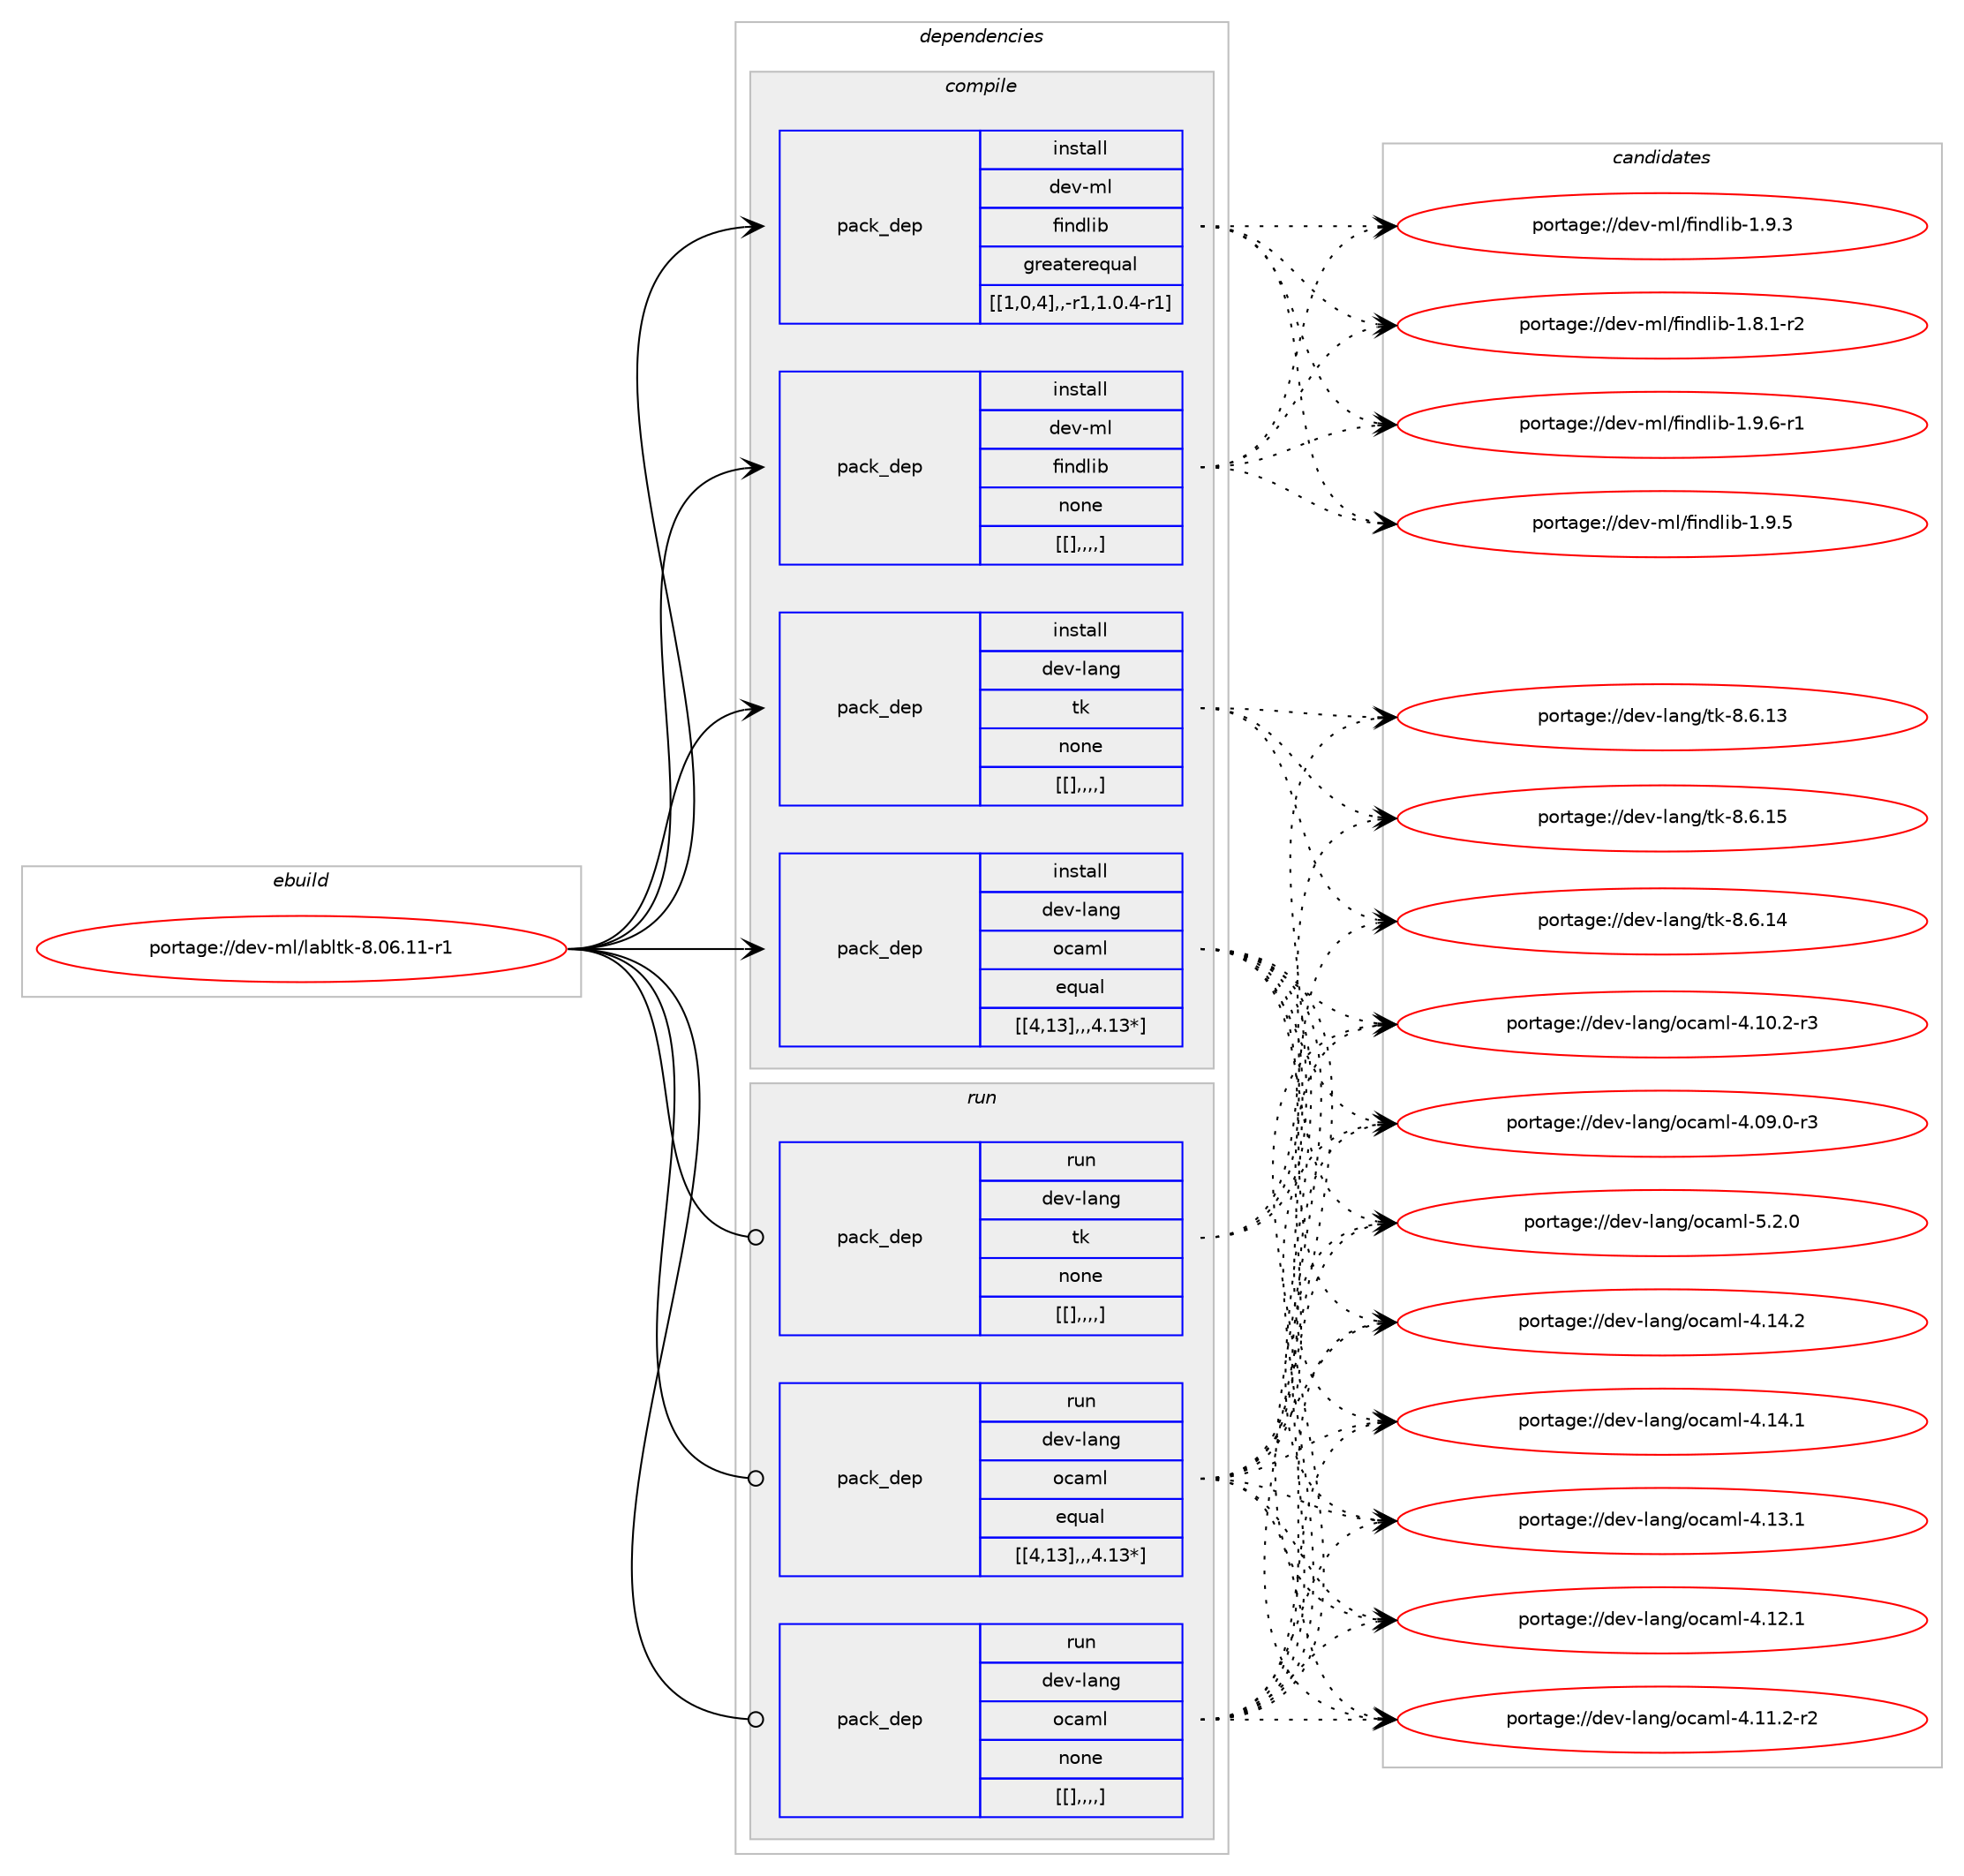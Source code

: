 digraph prolog {

# *************
# Graph options
# *************

newrank=true;
concentrate=true;
compound=true;
graph [rankdir=LR,fontname=Helvetica,fontsize=10,ranksep=1.5];#, ranksep=2.5, nodesep=0.2];
edge  [arrowhead=vee];
node  [fontname=Helvetica,fontsize=10];

# **********
# The ebuild
# **********

subgraph cluster_leftcol {
color=gray;
label=<<i>ebuild</i>>;
id [label="portage://dev-ml/labltk-8.06.11-r1", color=red, width=4, href="../dev-ml/labltk-8.06.11-r1.svg"];
}

# ****************
# The dependencies
# ****************

subgraph cluster_midcol {
color=gray;
label=<<i>dependencies</i>>;
subgraph cluster_compile {
fillcolor="#eeeeee";
style=filled;
label=<<i>compile</i>>;
subgraph pack91035 {
dependency123467 [label=<<TABLE BORDER="0" CELLBORDER="1" CELLSPACING="0" CELLPADDING="4" WIDTH="220"><TR><TD ROWSPAN="6" CELLPADDING="30">pack_dep</TD></TR><TR><TD WIDTH="110">install</TD></TR><TR><TD>dev-lang</TD></TR><TR><TD>ocaml</TD></TR><TR><TD>equal</TD></TR><TR><TD>[[4,13],,,4.13*]</TD></TR></TABLE>>, shape=none, color=blue];
}
id:e -> dependency123467:w [weight=20,style="solid",arrowhead="vee"];
subgraph pack91049 {
dependency123469 [label=<<TABLE BORDER="0" CELLBORDER="1" CELLSPACING="0" CELLPADDING="4" WIDTH="220"><TR><TD ROWSPAN="6" CELLPADDING="30">pack_dep</TD></TR><TR><TD WIDTH="110">install</TD></TR><TR><TD>dev-lang</TD></TR><TR><TD>tk</TD></TR><TR><TD>none</TD></TR><TR><TD>[[],,,,]</TD></TR></TABLE>>, shape=none, color=blue];
}
id:e -> dependency123469:w [weight=20,style="solid",arrowhead="vee"];
subgraph pack91052 {
dependency123472 [label=<<TABLE BORDER="0" CELLBORDER="1" CELLSPACING="0" CELLPADDING="4" WIDTH="220"><TR><TD ROWSPAN="6" CELLPADDING="30">pack_dep</TD></TR><TR><TD WIDTH="110">install</TD></TR><TR><TD>dev-ml</TD></TR><TR><TD>findlib</TD></TR><TR><TD>greaterequal</TD></TR><TR><TD>[[1,0,4],,-r1,1.0.4-r1]</TD></TR></TABLE>>, shape=none, color=blue];
}
id:e -> dependency123472:w [weight=20,style="solid",arrowhead="vee"];
subgraph pack91070 {
dependency123500 [label=<<TABLE BORDER="0" CELLBORDER="1" CELLSPACING="0" CELLPADDING="4" WIDTH="220"><TR><TD ROWSPAN="6" CELLPADDING="30">pack_dep</TD></TR><TR><TD WIDTH="110">install</TD></TR><TR><TD>dev-ml</TD></TR><TR><TD>findlib</TD></TR><TR><TD>none</TD></TR><TR><TD>[[],,,,]</TD></TR></TABLE>>, shape=none, color=blue];
}
id:e -> dependency123500:w [weight=20,style="solid",arrowhead="vee"];
}
subgraph cluster_compileandrun {
fillcolor="#eeeeee";
style=filled;
label=<<i>compile and run</i>>;
}
subgraph cluster_run {
fillcolor="#eeeeee";
style=filled;
label=<<i>run</i>>;
subgraph pack91113 {
dependency123558 [label=<<TABLE BORDER="0" CELLBORDER="1" CELLSPACING="0" CELLPADDING="4" WIDTH="220"><TR><TD ROWSPAN="6" CELLPADDING="30">pack_dep</TD></TR><TR><TD WIDTH="110">run</TD></TR><TR><TD>dev-lang</TD></TR><TR><TD>ocaml</TD></TR><TR><TD>equal</TD></TR><TR><TD>[[4,13],,,4.13*]</TD></TR></TABLE>>, shape=none, color=blue];
}
id:e -> dependency123558:w [weight=20,style="solid",arrowhead="odot"];
subgraph pack91141 {
dependency123578 [label=<<TABLE BORDER="0" CELLBORDER="1" CELLSPACING="0" CELLPADDING="4" WIDTH="220"><TR><TD ROWSPAN="6" CELLPADDING="30">pack_dep</TD></TR><TR><TD WIDTH="110">run</TD></TR><TR><TD>dev-lang</TD></TR><TR><TD>ocaml</TD></TR><TR><TD>none</TD></TR><TR><TD>[[],,,,]</TD></TR></TABLE>>, shape=none, color=blue];
}
id:e -> dependency123578:w [weight=20,style="solid",arrowhead="odot"];
subgraph pack91176 {
dependency123621 [label=<<TABLE BORDER="0" CELLBORDER="1" CELLSPACING="0" CELLPADDING="4" WIDTH="220"><TR><TD ROWSPAN="6" CELLPADDING="30">pack_dep</TD></TR><TR><TD WIDTH="110">run</TD></TR><TR><TD>dev-lang</TD></TR><TR><TD>tk</TD></TR><TR><TD>none</TD></TR><TR><TD>[[],,,,]</TD></TR></TABLE>>, shape=none, color=blue];
}
id:e -> dependency123621:w [weight=20,style="solid",arrowhead="odot"];
}
}

# **************
# The candidates
# **************

subgraph cluster_choices {
rank=same;
color=gray;
label=<<i>candidates</i>>;

subgraph choice90500 {
color=black;
nodesep=1;
choice1001011184510897110103471119997109108455346504648 [label="portage://dev-lang/ocaml-5.2.0", color=red, width=4,href="../dev-lang/ocaml-5.2.0.svg"];
choice100101118451089711010347111999710910845524649524650 [label="portage://dev-lang/ocaml-4.14.2", color=red, width=4,href="../dev-lang/ocaml-4.14.2.svg"];
choice100101118451089711010347111999710910845524649524649 [label="portage://dev-lang/ocaml-4.14.1", color=red, width=4,href="../dev-lang/ocaml-4.14.1.svg"];
choice100101118451089711010347111999710910845524649514649 [label="portage://dev-lang/ocaml-4.13.1", color=red, width=4,href="../dev-lang/ocaml-4.13.1.svg"];
choice100101118451089711010347111999710910845524649504649 [label="portage://dev-lang/ocaml-4.12.1", color=red, width=4,href="../dev-lang/ocaml-4.12.1.svg"];
choice1001011184510897110103471119997109108455246494946504511450 [label="portage://dev-lang/ocaml-4.11.2-r2", color=red, width=4,href="../dev-lang/ocaml-4.11.2-r2.svg"];
choice1001011184510897110103471119997109108455246494846504511451 [label="portage://dev-lang/ocaml-4.10.2-r3", color=red, width=4,href="../dev-lang/ocaml-4.10.2-r3.svg"];
choice1001011184510897110103471119997109108455246485746484511451 [label="portage://dev-lang/ocaml-4.09.0-r3", color=red, width=4,href="../dev-lang/ocaml-4.09.0-r3.svg"];
dependency123467:e -> choice1001011184510897110103471119997109108455346504648:w [style=dotted,weight="100"];
dependency123467:e -> choice100101118451089711010347111999710910845524649524650:w [style=dotted,weight="100"];
dependency123467:e -> choice100101118451089711010347111999710910845524649524649:w [style=dotted,weight="100"];
dependency123467:e -> choice100101118451089711010347111999710910845524649514649:w [style=dotted,weight="100"];
dependency123467:e -> choice100101118451089711010347111999710910845524649504649:w [style=dotted,weight="100"];
dependency123467:e -> choice1001011184510897110103471119997109108455246494946504511450:w [style=dotted,weight="100"];
dependency123467:e -> choice1001011184510897110103471119997109108455246494846504511451:w [style=dotted,weight="100"];
dependency123467:e -> choice1001011184510897110103471119997109108455246485746484511451:w [style=dotted,weight="100"];
}
subgraph choice90524 {
color=black;
nodesep=1;
choice10010111845108971101034711610745564654464953 [label="portage://dev-lang/tk-8.6.15", color=red, width=4,href="../dev-lang/tk-8.6.15.svg"];
choice10010111845108971101034711610745564654464952 [label="portage://dev-lang/tk-8.6.14", color=red, width=4,href="../dev-lang/tk-8.6.14.svg"];
choice10010111845108971101034711610745564654464951 [label="portage://dev-lang/tk-8.6.13", color=red, width=4,href="../dev-lang/tk-8.6.13.svg"];
dependency123469:e -> choice10010111845108971101034711610745564654464953:w [style=dotted,weight="100"];
dependency123469:e -> choice10010111845108971101034711610745564654464952:w [style=dotted,weight="100"];
dependency123469:e -> choice10010111845108971101034711610745564654464951:w [style=dotted,weight="100"];
}
subgraph choice90526 {
color=black;
nodesep=1;
choice1001011184510910847102105110100108105984549465746544511449 [label="portage://dev-ml/findlib-1.9.6-r1", color=red, width=4,href="../dev-ml/findlib-1.9.6-r1.svg"];
choice100101118451091084710210511010010810598454946574653 [label="portage://dev-ml/findlib-1.9.5", color=red, width=4,href="../dev-ml/findlib-1.9.5.svg"];
choice100101118451091084710210511010010810598454946574651 [label="portage://dev-ml/findlib-1.9.3", color=red, width=4,href="../dev-ml/findlib-1.9.3.svg"];
choice1001011184510910847102105110100108105984549465646494511450 [label="portage://dev-ml/findlib-1.8.1-r2", color=red, width=4,href="../dev-ml/findlib-1.8.1-r2.svg"];
dependency123472:e -> choice1001011184510910847102105110100108105984549465746544511449:w [style=dotted,weight="100"];
dependency123472:e -> choice100101118451091084710210511010010810598454946574653:w [style=dotted,weight="100"];
dependency123472:e -> choice100101118451091084710210511010010810598454946574651:w [style=dotted,weight="100"];
dependency123472:e -> choice1001011184510910847102105110100108105984549465646494511450:w [style=dotted,weight="100"];
}
subgraph choice90542 {
color=black;
nodesep=1;
choice1001011184510910847102105110100108105984549465746544511449 [label="portage://dev-ml/findlib-1.9.6-r1", color=red, width=4,href="../dev-ml/findlib-1.9.6-r1.svg"];
choice100101118451091084710210511010010810598454946574653 [label="portage://dev-ml/findlib-1.9.5", color=red, width=4,href="../dev-ml/findlib-1.9.5.svg"];
choice100101118451091084710210511010010810598454946574651 [label="portage://dev-ml/findlib-1.9.3", color=red, width=4,href="../dev-ml/findlib-1.9.3.svg"];
choice1001011184510910847102105110100108105984549465646494511450 [label="portage://dev-ml/findlib-1.8.1-r2", color=red, width=4,href="../dev-ml/findlib-1.8.1-r2.svg"];
dependency123500:e -> choice1001011184510910847102105110100108105984549465746544511449:w [style=dotted,weight="100"];
dependency123500:e -> choice100101118451091084710210511010010810598454946574653:w [style=dotted,weight="100"];
dependency123500:e -> choice100101118451091084710210511010010810598454946574651:w [style=dotted,weight="100"];
dependency123500:e -> choice1001011184510910847102105110100108105984549465646494511450:w [style=dotted,weight="100"];
}
subgraph choice90545 {
color=black;
nodesep=1;
choice1001011184510897110103471119997109108455346504648 [label="portage://dev-lang/ocaml-5.2.0", color=red, width=4,href="../dev-lang/ocaml-5.2.0.svg"];
choice100101118451089711010347111999710910845524649524650 [label="portage://dev-lang/ocaml-4.14.2", color=red, width=4,href="../dev-lang/ocaml-4.14.2.svg"];
choice100101118451089711010347111999710910845524649524649 [label="portage://dev-lang/ocaml-4.14.1", color=red, width=4,href="../dev-lang/ocaml-4.14.1.svg"];
choice100101118451089711010347111999710910845524649514649 [label="portage://dev-lang/ocaml-4.13.1", color=red, width=4,href="../dev-lang/ocaml-4.13.1.svg"];
choice100101118451089711010347111999710910845524649504649 [label="portage://dev-lang/ocaml-4.12.1", color=red, width=4,href="../dev-lang/ocaml-4.12.1.svg"];
choice1001011184510897110103471119997109108455246494946504511450 [label="portage://dev-lang/ocaml-4.11.2-r2", color=red, width=4,href="../dev-lang/ocaml-4.11.2-r2.svg"];
choice1001011184510897110103471119997109108455246494846504511451 [label="portage://dev-lang/ocaml-4.10.2-r3", color=red, width=4,href="../dev-lang/ocaml-4.10.2-r3.svg"];
choice1001011184510897110103471119997109108455246485746484511451 [label="portage://dev-lang/ocaml-4.09.0-r3", color=red, width=4,href="../dev-lang/ocaml-4.09.0-r3.svg"];
dependency123558:e -> choice1001011184510897110103471119997109108455346504648:w [style=dotted,weight="100"];
dependency123558:e -> choice100101118451089711010347111999710910845524649524650:w [style=dotted,weight="100"];
dependency123558:e -> choice100101118451089711010347111999710910845524649524649:w [style=dotted,weight="100"];
dependency123558:e -> choice100101118451089711010347111999710910845524649514649:w [style=dotted,weight="100"];
dependency123558:e -> choice100101118451089711010347111999710910845524649504649:w [style=dotted,weight="100"];
dependency123558:e -> choice1001011184510897110103471119997109108455246494946504511450:w [style=dotted,weight="100"];
dependency123558:e -> choice1001011184510897110103471119997109108455246494846504511451:w [style=dotted,weight="100"];
dependency123558:e -> choice1001011184510897110103471119997109108455246485746484511451:w [style=dotted,weight="100"];
}
subgraph choice90586 {
color=black;
nodesep=1;
choice1001011184510897110103471119997109108455346504648 [label="portage://dev-lang/ocaml-5.2.0", color=red, width=4,href="../dev-lang/ocaml-5.2.0.svg"];
choice100101118451089711010347111999710910845524649524650 [label="portage://dev-lang/ocaml-4.14.2", color=red, width=4,href="../dev-lang/ocaml-4.14.2.svg"];
choice100101118451089711010347111999710910845524649524649 [label="portage://dev-lang/ocaml-4.14.1", color=red, width=4,href="../dev-lang/ocaml-4.14.1.svg"];
choice100101118451089711010347111999710910845524649514649 [label="portage://dev-lang/ocaml-4.13.1", color=red, width=4,href="../dev-lang/ocaml-4.13.1.svg"];
choice100101118451089711010347111999710910845524649504649 [label="portage://dev-lang/ocaml-4.12.1", color=red, width=4,href="../dev-lang/ocaml-4.12.1.svg"];
choice1001011184510897110103471119997109108455246494946504511450 [label="portage://dev-lang/ocaml-4.11.2-r2", color=red, width=4,href="../dev-lang/ocaml-4.11.2-r2.svg"];
choice1001011184510897110103471119997109108455246494846504511451 [label="portage://dev-lang/ocaml-4.10.2-r3", color=red, width=4,href="../dev-lang/ocaml-4.10.2-r3.svg"];
choice1001011184510897110103471119997109108455246485746484511451 [label="portage://dev-lang/ocaml-4.09.0-r3", color=red, width=4,href="../dev-lang/ocaml-4.09.0-r3.svg"];
dependency123578:e -> choice1001011184510897110103471119997109108455346504648:w [style=dotted,weight="100"];
dependency123578:e -> choice100101118451089711010347111999710910845524649524650:w [style=dotted,weight="100"];
dependency123578:e -> choice100101118451089711010347111999710910845524649524649:w [style=dotted,weight="100"];
dependency123578:e -> choice100101118451089711010347111999710910845524649514649:w [style=dotted,weight="100"];
dependency123578:e -> choice100101118451089711010347111999710910845524649504649:w [style=dotted,weight="100"];
dependency123578:e -> choice1001011184510897110103471119997109108455246494946504511450:w [style=dotted,weight="100"];
dependency123578:e -> choice1001011184510897110103471119997109108455246494846504511451:w [style=dotted,weight="100"];
dependency123578:e -> choice1001011184510897110103471119997109108455246485746484511451:w [style=dotted,weight="100"];
}
subgraph choice90649 {
color=black;
nodesep=1;
choice10010111845108971101034711610745564654464953 [label="portage://dev-lang/tk-8.6.15", color=red, width=4,href="../dev-lang/tk-8.6.15.svg"];
choice10010111845108971101034711610745564654464952 [label="portage://dev-lang/tk-8.6.14", color=red, width=4,href="../dev-lang/tk-8.6.14.svg"];
choice10010111845108971101034711610745564654464951 [label="portage://dev-lang/tk-8.6.13", color=red, width=4,href="../dev-lang/tk-8.6.13.svg"];
dependency123621:e -> choice10010111845108971101034711610745564654464953:w [style=dotted,weight="100"];
dependency123621:e -> choice10010111845108971101034711610745564654464952:w [style=dotted,weight="100"];
dependency123621:e -> choice10010111845108971101034711610745564654464951:w [style=dotted,weight="100"];
}
}

}
